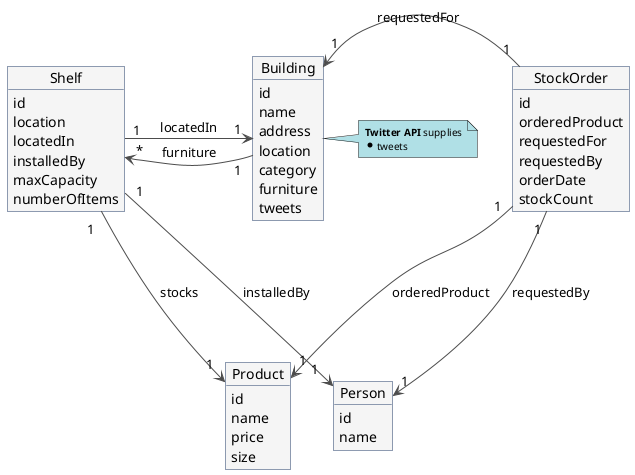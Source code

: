 @startuml
skinparam object {
  BackgroundColor #f5f5f5
  ArrowColor #4c4c4c
  BorderColor #233c68
}

object Product

Product : id 
Product : name 
Product : price 
Product : size 


object StockOrder

StockOrder : id 
StockOrder : orderedProduct 
StockOrder : requestedFor 
StockOrder : requestedBy
StockOrder : orderDate 
StockOrder : stockCount 


object Building

Building : id 
Building : name 
Building : address 
Building : location
Building : category
Building : furniture
Building : tweets

note right of Building #PowderBlue
  <size:10><b>Twitter API</b> supplies</size>
  * <size:10>tweets</size>
end note 

object Shelf

Shelf : id 
Shelf : location 
Shelf : locatedIn
Shelf : installedBy 
Shelf : maxCapacity
Shelf : numberOfItems

object Person

Person : id 
Person : name

Shelf "1 " ---> "1 " Building : "     locatedIn     "
Shelf " 1" --->  " 1  " Person : "installedBy"
Building "1 " -left-> " *  " Shelf : "     furniture     "
Shelf "1   " ---> "1 " Product : " stocks"

StockOrder " 1 " -left-> "1 " Building : "  requestedFor  "
StockOrder "1 " ---> "1" Person : "requestedBy"
StockOrder "1 " ---> "1  " Product : "orderedProduct"
@enduml